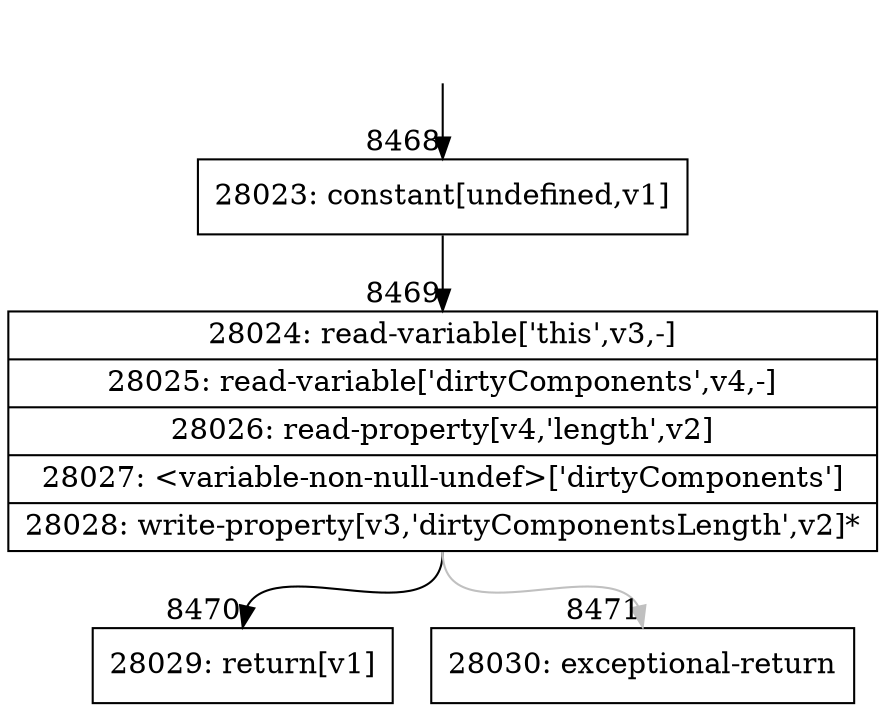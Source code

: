 digraph {
rankdir="TD"
BB_entry621[shape=none,label=""];
BB_entry621 -> BB8468 [tailport=s, headport=n, headlabel="    8468"]
BB8468 [shape=record label="{28023: constant[undefined,v1]}" ] 
BB8468 -> BB8469 [tailport=s, headport=n, headlabel="      8469"]
BB8469 [shape=record label="{28024: read-variable['this',v3,-]|28025: read-variable['dirtyComponents',v4,-]|28026: read-property[v4,'length',v2]|28027: \<variable-non-null-undef\>['dirtyComponents']|28028: write-property[v3,'dirtyComponentsLength',v2]*}" ] 
BB8469 -> BB8470 [tailport=s, headport=n, headlabel="      8470"]
BB8469 -> BB8471 [tailport=s, headport=n, color=gray, headlabel="      8471"]
BB8470 [shape=record label="{28029: return[v1]}" ] 
BB8471 [shape=record label="{28030: exceptional-return}" ] 
//#$~ 14845
}
